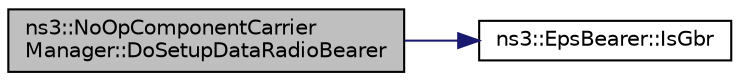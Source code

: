 digraph "ns3::NoOpComponentCarrierManager::DoSetupDataRadioBearer"
{
 // LATEX_PDF_SIZE
  edge [fontname="Helvetica",fontsize="10",labelfontname="Helvetica",labelfontsize="10"];
  node [fontname="Helvetica",fontsize="10",shape=record];
  rankdir="LR";
  Node1 [label="ns3::NoOpComponentCarrier\lManager::DoSetupDataRadioBearer",height=0.2,width=0.4,color="black", fillcolor="grey75", style="filled", fontcolor="black",tooltip="Setup data radio bearer."];
  Node1 -> Node2 [color="midnightblue",fontsize="10",style="solid",fontname="Helvetica"];
  Node2 [label="ns3::EpsBearer::IsGbr",height=0.2,width=0.4,color="black", fillcolor="white", style="filled",URL="$classns3_1_1_eps_bearer.html#ac9a585e5eea14ed35ef842f57a9626b3",tooltip=" "];
}
